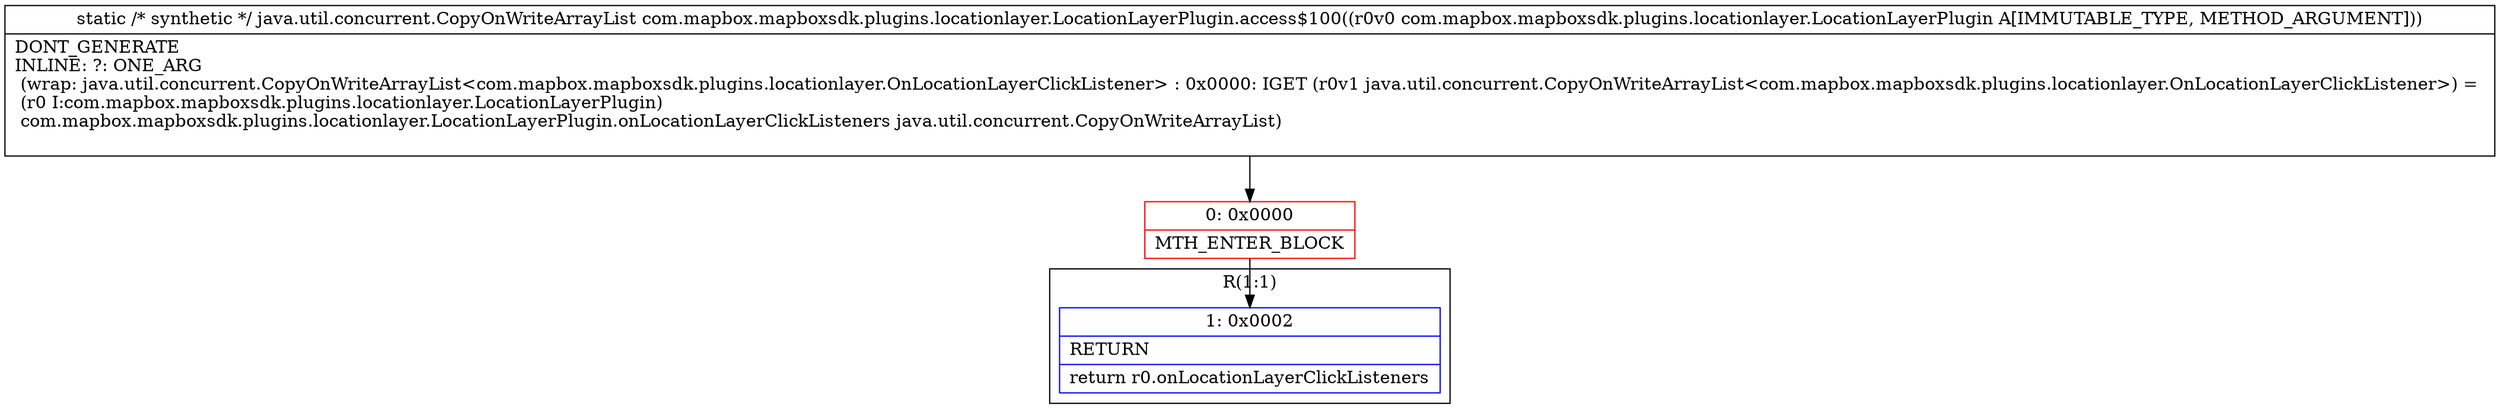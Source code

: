 digraph "CFG forcom.mapbox.mapboxsdk.plugins.locationlayer.LocationLayerPlugin.access$100(Lcom\/mapbox\/mapboxsdk\/plugins\/locationlayer\/LocationLayerPlugin;)Ljava\/util\/concurrent\/CopyOnWriteArrayList;" {
subgraph cluster_Region_748253879 {
label = "R(1:1)";
node [shape=record,color=blue];
Node_1 [shape=record,label="{1\:\ 0x0002|RETURN\l|return r0.onLocationLayerClickListeners\l}"];
}
Node_0 [shape=record,color=red,label="{0\:\ 0x0000|MTH_ENTER_BLOCK\l}"];
MethodNode[shape=record,label="{static \/* synthetic *\/ java.util.concurrent.CopyOnWriteArrayList com.mapbox.mapboxsdk.plugins.locationlayer.LocationLayerPlugin.access$100((r0v0 com.mapbox.mapboxsdk.plugins.locationlayer.LocationLayerPlugin A[IMMUTABLE_TYPE, METHOD_ARGUMENT]))  | DONT_GENERATE\lINLINE: ?: ONE_ARG  \l  (wrap: java.util.concurrent.CopyOnWriteArrayList\<com.mapbox.mapboxsdk.plugins.locationlayer.OnLocationLayerClickListener\> : 0x0000: IGET  (r0v1 java.util.concurrent.CopyOnWriteArrayList\<com.mapbox.mapboxsdk.plugins.locationlayer.OnLocationLayerClickListener\>) = \l  (r0 I:com.mapbox.mapboxsdk.plugins.locationlayer.LocationLayerPlugin)\l com.mapbox.mapboxsdk.plugins.locationlayer.LocationLayerPlugin.onLocationLayerClickListeners java.util.concurrent.CopyOnWriteArrayList)\l\l}"];
MethodNode -> Node_0;
Node_0 -> Node_1;
}

